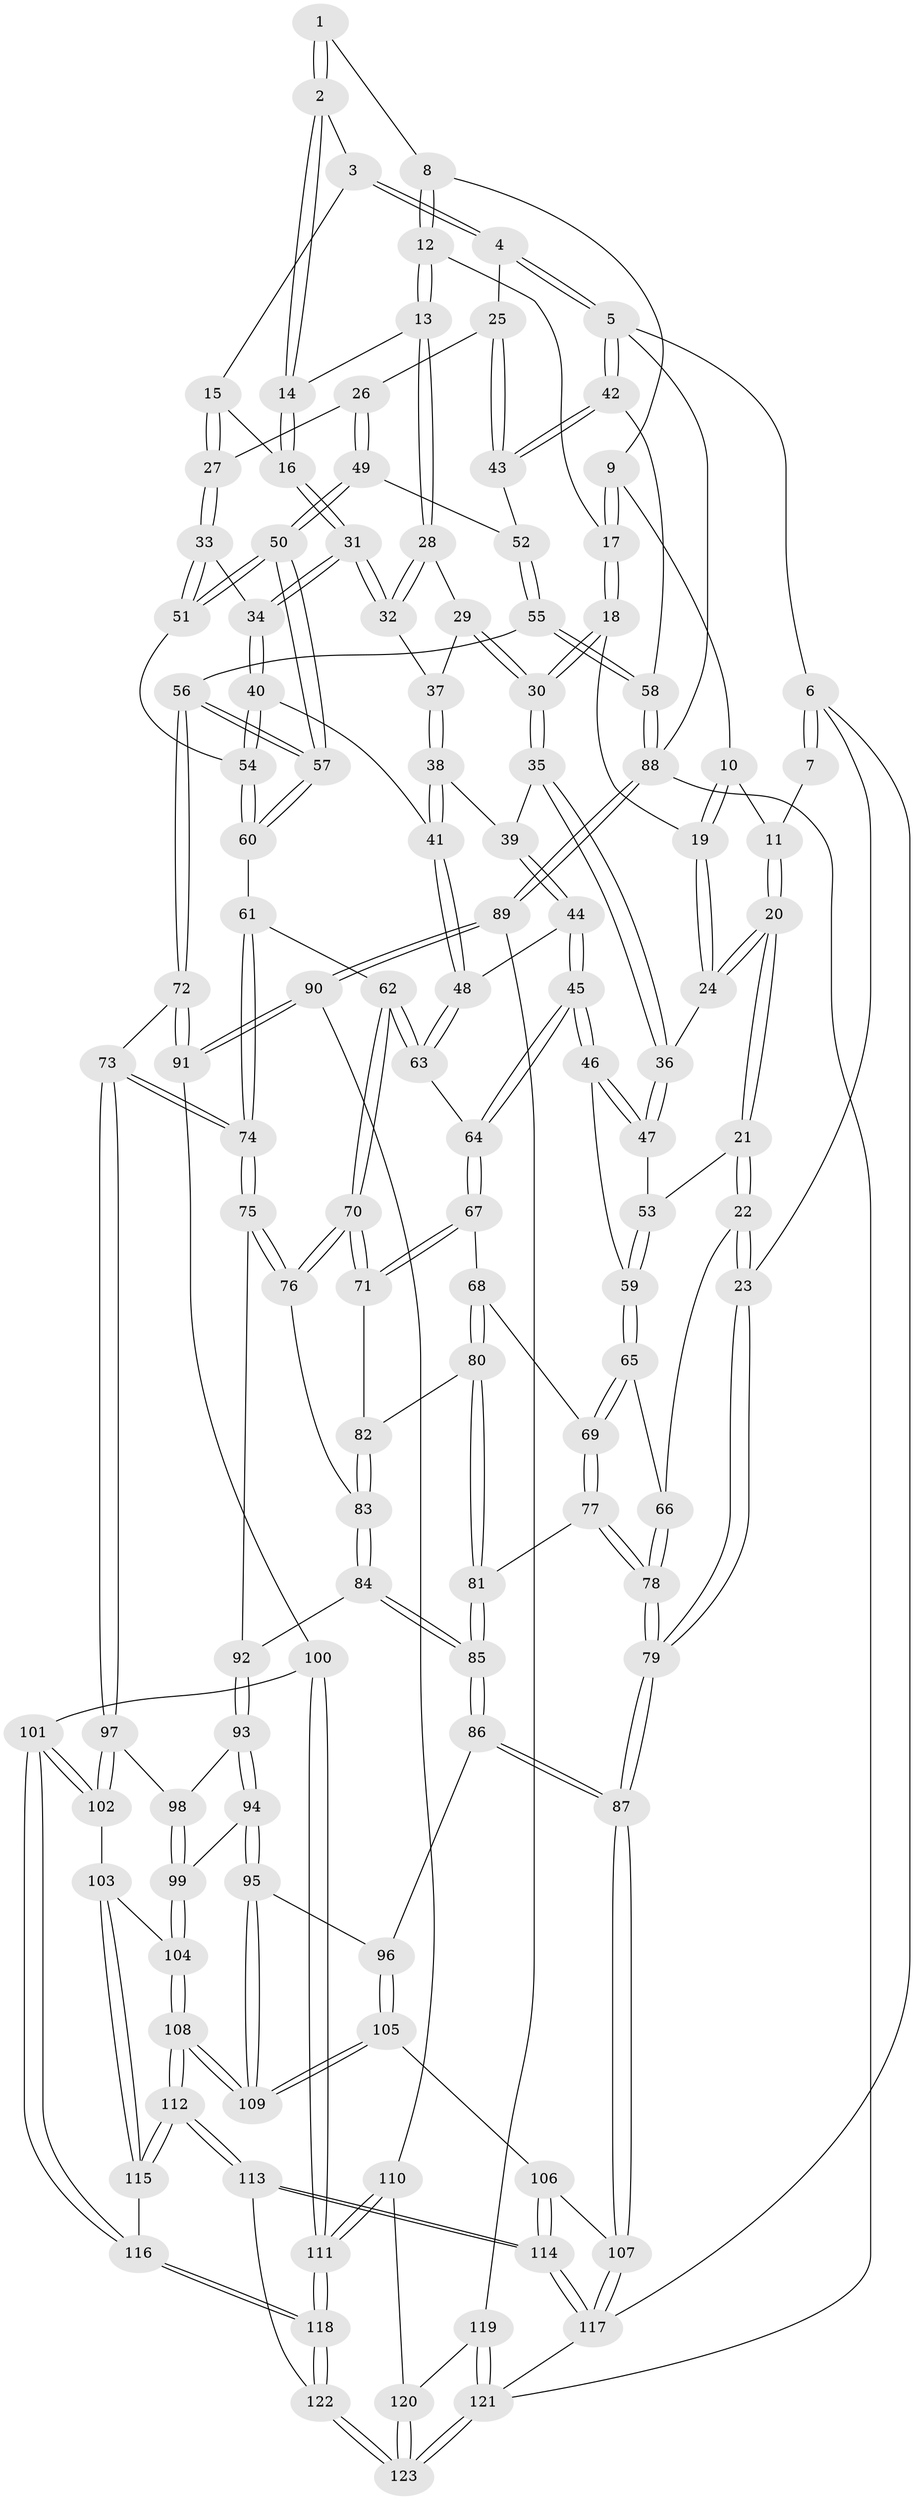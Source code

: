 // Generated by graph-tools (version 1.1) at 2025/51/03/09/25 03:51:10]
// undirected, 123 vertices, 304 edges
graph export_dot {
graph [start="1"]
  node [color=gray90,style=filled];
  1 [pos="+0.33466366285256177+0"];
  2 [pos="+0.55757844659054+0"];
  3 [pos="+0.7639605578042762+0"];
  4 [pos="+1+0"];
  5 [pos="+1+0"];
  6 [pos="+0+0"];
  7 [pos="+0.18320678257595446+0"];
  8 [pos="+0.3428909350555309+0"];
  9 [pos="+0.2995200058085722+0.06171021199610485"];
  10 [pos="+0.28717973598901014+0.07303750370185241"];
  11 [pos="+0.18560355820821078+0.030117563123289098"];
  12 [pos="+0.3875631343965111+0.0761625367418591"];
  13 [pos="+0.44464710181061384+0.09154785305466709"];
  14 [pos="+0.5441124135328866+0.023318882069629416"];
  15 [pos="+0.7299140412392193+0.07062162781893086"];
  16 [pos="+0.5820497299982036+0.10187320616577296"];
  17 [pos="+0.3620309822029536+0.10094055477832163"];
  18 [pos="+0.3427240570956986+0.14181922347868536"];
  19 [pos="+0.2784273371829014+0.1397225453055306"];
  20 [pos="+0.14240929473921587+0.19288155514779504"];
  21 [pos="+0.11834017643940822+0.2135340044545839"];
  22 [pos="+0+0.2624353590981555"];
  23 [pos="+0+0.2809327770883135"];
  24 [pos="+0.2041757818194191+0.1818772498832339"];
  25 [pos="+0.8667478266895609+0.12710112708929414"];
  26 [pos="+0.8028468653958821+0.17968257861274803"];
  27 [pos="+0.7769296073445449+0.1722579492278421"];
  28 [pos="+0.443893193791639+0.12334397590565659"];
  29 [pos="+0.3830832269922437+0.1664222194380914"];
  30 [pos="+0.3669809540257247+0.17547598965463113"];
  31 [pos="+0.5847387181402754+0.1382452108352041"];
  32 [pos="+0.46425940422257367+0.16503845591772973"];
  33 [pos="+0.6476293505107198+0.22074009838640665"];
  34 [pos="+0.6125315882484134+0.21239023523355502"];
  35 [pos="+0.3727373151886708+0.21195809566262075"];
  36 [pos="+0.339162731008846+0.24129720230454954"];
  37 [pos="+0.462661876258406+0.1715769361821287"];
  38 [pos="+0.46024987423855307+0.18882682951111343"];
  39 [pos="+0.41161293532884663+0.22570673355590337"];
  40 [pos="+0.5587064817939222+0.2605377813205645"];
  41 [pos="+0.5535171044450644+0.26274835869068264"];
  42 [pos="+1+0.24830878298948308"];
  43 [pos="+1+0.22367247820279104"];
  44 [pos="+0.4372217502614576+0.2723133748399963"];
  45 [pos="+0.3748789475895476+0.35382757750463906"];
  46 [pos="+0.3661624826117213+0.34757668577907724"];
  47 [pos="+0.3336033871446909+0.2771046976223888"];
  48 [pos="+0.5255235706191923+0.2871981294643874"];
  49 [pos="+0.8169768974543191+0.21460834925860092"];
  50 [pos="+0.7294717082301253+0.35565497107199706"];
  51 [pos="+0.6751970455632145+0.2841376320367351"];
  52 [pos="+0.8615343799629926+0.26515966813181735"];
  53 [pos="+0.24256434923759454+0.29595874992750565"];
  54 [pos="+0.616504369169525+0.36916475451512254"];
  55 [pos="+0.8854250619957484+0.40877622931491137"];
  56 [pos="+0.7841900566843261+0.47127508930054224"];
  57 [pos="+0.7421915517589623+0.41807569258756"];
  58 [pos="+1+0.4197920401314502"];
  59 [pos="+0.2705666006986763+0.3550325154730823"];
  60 [pos="+0.6195221423900906+0.3890962536355036"];
  61 [pos="+0.6024506918974657+0.3993603974270259"];
  62 [pos="+0.5182904328381667+0.4017448529017472"];
  63 [pos="+0.5030114658059841+0.37127398550111207"];
  64 [pos="+0.3816468195008745+0.36823250999635515"];
  65 [pos="+0.2346024264120448+0.423942181527821"];
  66 [pos="+0.23271505657297517+0.4237176340919486"];
  67 [pos="+0.371492499649045+0.4215639395721754"];
  68 [pos="+0.2574899691952525+0.44457474421155235"];
  69 [pos="+0.25461975346351867+0.4426541091315792"];
  70 [pos="+0.4929918135829157+0.5224231843458664"];
  71 [pos="+0.4021575148436448+0.48850867285749827"];
  72 [pos="+0.7410092770435797+0.6211952789020991"];
  73 [pos="+0.6213732925526925+0.6300880277627523"];
  74 [pos="+0.6031665296623887+0.6134843671596373"];
  75 [pos="+0.5171342247694045+0.5563447631085617"];
  76 [pos="+0.5095148424825009+0.5469550531164119"];
  77 [pos="+0.19877150267466306+0.5243766841857291"];
  78 [pos="+0.1055775153409235+0.5365766903971819"];
  79 [pos="+0+0.6418282514069301"];
  80 [pos="+0.2814410573466583+0.5212993864602972"];
  81 [pos="+0.2656803111775498+0.5405713136921946"];
  82 [pos="+0.34729001654990616+0.5296695237858463"];
  83 [pos="+0.3494987111822866+0.5944073105379085"];
  84 [pos="+0.34400622193779445+0.6217728212535809"];
  85 [pos="+0.24155190588934358+0.6447912639840279"];
  86 [pos="+0.17362798313212766+0.7069045135183745"];
  87 [pos="+0+0.6620121145788365"];
  88 [pos="+1+0.7113999046203554"];
  89 [pos="+1+0.7331703396942617"];
  90 [pos="+0.8654462700332712+0.7269143567704881"];
  91 [pos="+0.8309178930970933+0.7092835889390174"];
  92 [pos="+0.37979228973796003+0.6479574420467882"];
  93 [pos="+0.3909078010895351+0.6926160771468686"];
  94 [pos="+0.28594574327641603+0.7726382362077073"];
  95 [pos="+0.28056448526283595+0.773847135699666"];
  96 [pos="+0.18794224510289312+0.7197505687544239"];
  97 [pos="+0.576644586879804+0.6919004611389395"];
  98 [pos="+0.4687085786085937+0.733085321082008"];
  99 [pos="+0.4292868610285871+0.8077261603656216"];
  100 [pos="+0.704882720419757+0.8477901807145953"];
  101 [pos="+0.6210659389230534+0.8753673345217542"];
  102 [pos="+0.5769101100288122+0.7649135098366922"];
  103 [pos="+0.4975999362637397+0.8690646848241217"];
  104 [pos="+0.4317500130807074+0.8213259190547124"];
  105 [pos="+0.19548654965280585+0.8860288132685405"];
  106 [pos="+0.19465122871888363+0.8866811154863625"];
  107 [pos="+0+0.9600821234429353"];
  108 [pos="+0.33457701653296923+0.9689465436294796"];
  109 [pos="+0.3089957829697442+0.920704326702001"];
  110 [pos="+0.8406299539881215+0.8551896636407448"];
  111 [pos="+0.7324654139830924+0.9756209424306181"];
  112 [pos="+0.34836103833672777+1"];
  113 [pos="+0.321635051131734+1"];
  114 [pos="+0.12202666721817344+1"];
  115 [pos="+0.513869797065961+0.9204776260257073"];
  116 [pos="+0.6001019962673999+0.9289417491945817"];
  117 [pos="+0+1"];
  118 [pos="+0.6914826619423563+1"];
  119 [pos="+0.9481282463151182+0.9501303165284514"];
  120 [pos="+0.8749874802969009+0.9805525754490954"];
  121 [pos="+1+1"];
  122 [pos="+0.7131180716145935+1"];
  123 [pos="+0.7884503438311161+1"];
  1 -- 2;
  1 -- 2;
  1 -- 8;
  2 -- 3;
  2 -- 14;
  2 -- 14;
  3 -- 4;
  3 -- 4;
  3 -- 15;
  4 -- 5;
  4 -- 5;
  4 -- 25;
  5 -- 6;
  5 -- 42;
  5 -- 42;
  5 -- 88;
  6 -- 7;
  6 -- 7;
  6 -- 23;
  6 -- 117;
  7 -- 11;
  8 -- 9;
  8 -- 12;
  8 -- 12;
  9 -- 10;
  9 -- 17;
  9 -- 17;
  10 -- 11;
  10 -- 19;
  10 -- 19;
  11 -- 20;
  11 -- 20;
  12 -- 13;
  12 -- 13;
  12 -- 17;
  13 -- 14;
  13 -- 28;
  13 -- 28;
  14 -- 16;
  14 -- 16;
  15 -- 16;
  15 -- 27;
  15 -- 27;
  16 -- 31;
  16 -- 31;
  17 -- 18;
  17 -- 18;
  18 -- 19;
  18 -- 30;
  18 -- 30;
  19 -- 24;
  19 -- 24;
  20 -- 21;
  20 -- 21;
  20 -- 24;
  20 -- 24;
  21 -- 22;
  21 -- 22;
  21 -- 53;
  22 -- 23;
  22 -- 23;
  22 -- 66;
  23 -- 79;
  23 -- 79;
  24 -- 36;
  25 -- 26;
  25 -- 43;
  25 -- 43;
  26 -- 27;
  26 -- 49;
  26 -- 49;
  27 -- 33;
  27 -- 33;
  28 -- 29;
  28 -- 32;
  28 -- 32;
  29 -- 30;
  29 -- 30;
  29 -- 37;
  30 -- 35;
  30 -- 35;
  31 -- 32;
  31 -- 32;
  31 -- 34;
  31 -- 34;
  32 -- 37;
  33 -- 34;
  33 -- 51;
  33 -- 51;
  34 -- 40;
  34 -- 40;
  35 -- 36;
  35 -- 36;
  35 -- 39;
  36 -- 47;
  36 -- 47;
  37 -- 38;
  37 -- 38;
  38 -- 39;
  38 -- 41;
  38 -- 41;
  39 -- 44;
  39 -- 44;
  40 -- 41;
  40 -- 54;
  40 -- 54;
  41 -- 48;
  41 -- 48;
  42 -- 43;
  42 -- 43;
  42 -- 58;
  43 -- 52;
  44 -- 45;
  44 -- 45;
  44 -- 48;
  45 -- 46;
  45 -- 46;
  45 -- 64;
  45 -- 64;
  46 -- 47;
  46 -- 47;
  46 -- 59;
  47 -- 53;
  48 -- 63;
  48 -- 63;
  49 -- 50;
  49 -- 50;
  49 -- 52;
  50 -- 51;
  50 -- 51;
  50 -- 57;
  50 -- 57;
  51 -- 54;
  52 -- 55;
  52 -- 55;
  53 -- 59;
  53 -- 59;
  54 -- 60;
  54 -- 60;
  55 -- 56;
  55 -- 58;
  55 -- 58;
  56 -- 57;
  56 -- 57;
  56 -- 72;
  56 -- 72;
  57 -- 60;
  57 -- 60;
  58 -- 88;
  58 -- 88;
  59 -- 65;
  59 -- 65;
  60 -- 61;
  61 -- 62;
  61 -- 74;
  61 -- 74;
  62 -- 63;
  62 -- 63;
  62 -- 70;
  62 -- 70;
  63 -- 64;
  64 -- 67;
  64 -- 67;
  65 -- 66;
  65 -- 69;
  65 -- 69;
  66 -- 78;
  66 -- 78;
  67 -- 68;
  67 -- 71;
  67 -- 71;
  68 -- 69;
  68 -- 80;
  68 -- 80;
  69 -- 77;
  69 -- 77;
  70 -- 71;
  70 -- 71;
  70 -- 76;
  70 -- 76;
  71 -- 82;
  72 -- 73;
  72 -- 91;
  72 -- 91;
  73 -- 74;
  73 -- 74;
  73 -- 97;
  73 -- 97;
  74 -- 75;
  74 -- 75;
  75 -- 76;
  75 -- 76;
  75 -- 92;
  76 -- 83;
  77 -- 78;
  77 -- 78;
  77 -- 81;
  78 -- 79;
  78 -- 79;
  79 -- 87;
  79 -- 87;
  80 -- 81;
  80 -- 81;
  80 -- 82;
  81 -- 85;
  81 -- 85;
  82 -- 83;
  82 -- 83;
  83 -- 84;
  83 -- 84;
  84 -- 85;
  84 -- 85;
  84 -- 92;
  85 -- 86;
  85 -- 86;
  86 -- 87;
  86 -- 87;
  86 -- 96;
  87 -- 107;
  87 -- 107;
  88 -- 89;
  88 -- 89;
  88 -- 121;
  89 -- 90;
  89 -- 90;
  89 -- 119;
  90 -- 91;
  90 -- 91;
  90 -- 110;
  91 -- 100;
  92 -- 93;
  92 -- 93;
  93 -- 94;
  93 -- 94;
  93 -- 98;
  94 -- 95;
  94 -- 95;
  94 -- 99;
  95 -- 96;
  95 -- 109;
  95 -- 109;
  96 -- 105;
  96 -- 105;
  97 -- 98;
  97 -- 102;
  97 -- 102;
  98 -- 99;
  98 -- 99;
  99 -- 104;
  99 -- 104;
  100 -- 101;
  100 -- 111;
  100 -- 111;
  101 -- 102;
  101 -- 102;
  101 -- 116;
  101 -- 116;
  102 -- 103;
  103 -- 104;
  103 -- 115;
  103 -- 115;
  104 -- 108;
  104 -- 108;
  105 -- 106;
  105 -- 109;
  105 -- 109;
  106 -- 107;
  106 -- 114;
  106 -- 114;
  107 -- 117;
  107 -- 117;
  108 -- 109;
  108 -- 109;
  108 -- 112;
  108 -- 112;
  110 -- 111;
  110 -- 111;
  110 -- 120;
  111 -- 118;
  111 -- 118;
  112 -- 113;
  112 -- 113;
  112 -- 115;
  112 -- 115;
  113 -- 114;
  113 -- 114;
  113 -- 122;
  114 -- 117;
  114 -- 117;
  115 -- 116;
  116 -- 118;
  116 -- 118;
  117 -- 121;
  118 -- 122;
  118 -- 122;
  119 -- 120;
  119 -- 121;
  119 -- 121;
  120 -- 123;
  120 -- 123;
  121 -- 123;
  121 -- 123;
  122 -- 123;
  122 -- 123;
}
